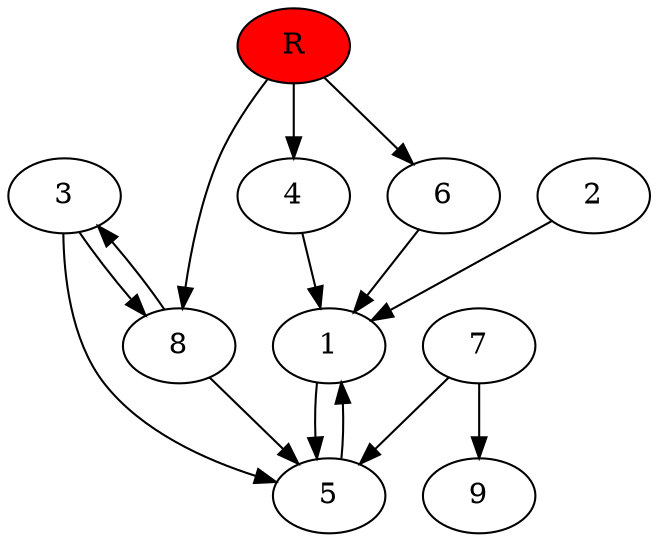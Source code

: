 digraph prb12372 {
	1
	2
	3
	4
	5
	6
	7
	8
	R [fillcolor="#ff0000" style=filled]
	1 -> 5
	2 -> 1
	3 -> 5
	3 -> 8
	4 -> 1
	5 -> 1
	6 -> 1
	7 -> 5
	7 -> 9
	8 -> 3
	8 -> 5
	R -> 4
	R -> 6
	R -> 8
}

